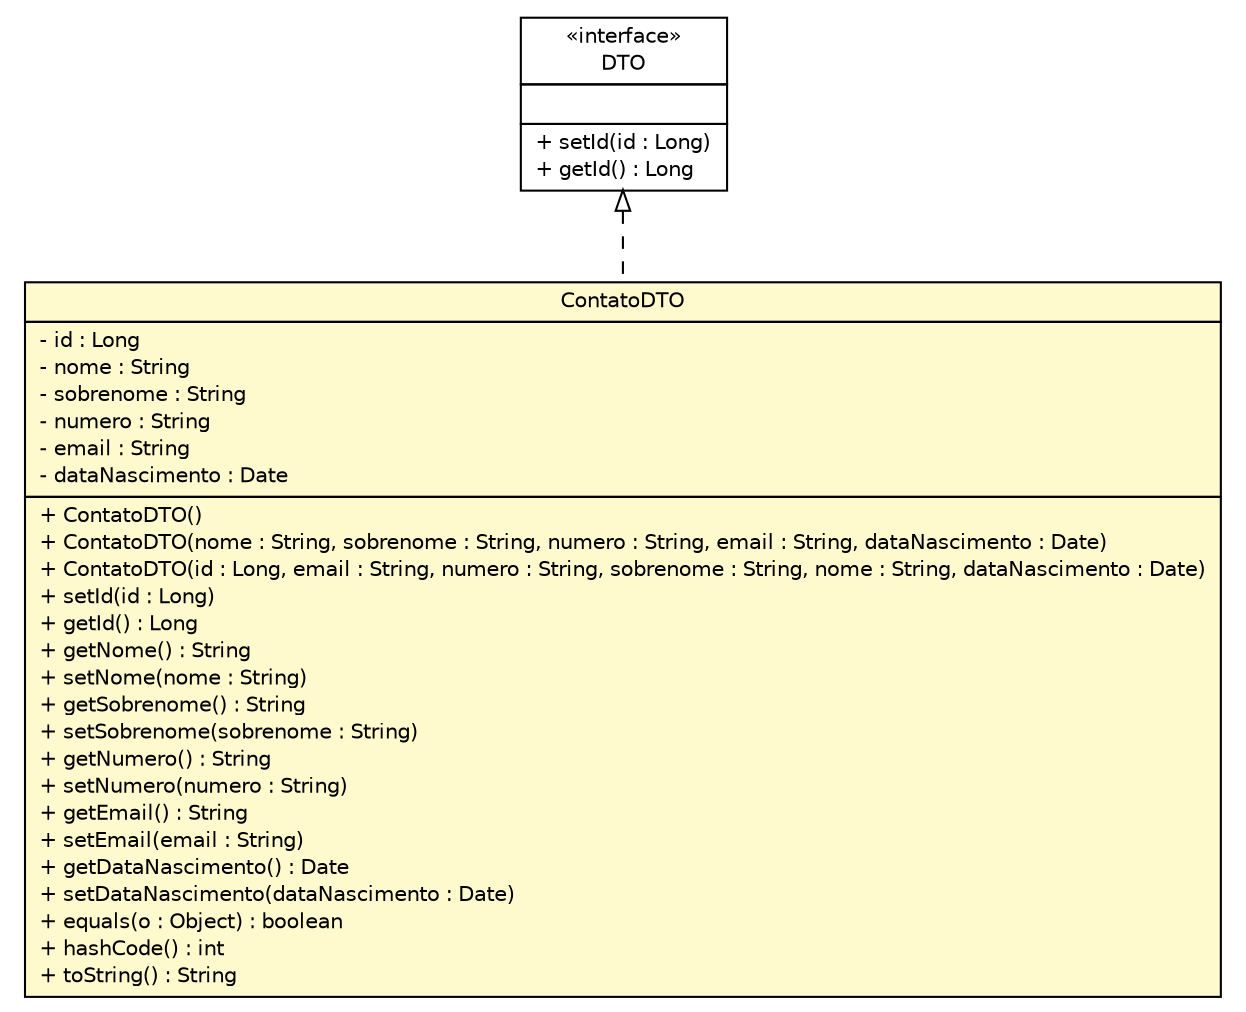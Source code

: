 #!/usr/local/bin/dot
#
# Class diagram 
# Generated by UMLGraph version 5.1 (http://www.umlgraph.org/)
#

digraph G {
	edge [fontname="Helvetica",fontsize=10,labelfontname="Helvetica",labelfontsize=10];
	node [fontname="Helvetica",fontsize=10,shape=plaintext];
	nodesep=0.25;
	ranksep=0.5;
	// br.net.meditec.shared.dto.DTO
	c2231 [label=<<table title="br.net.meditec.shared.dto.DTO" border="0" cellborder="1" cellspacing="0" cellpadding="2" port="p" href="./DTO.html">
		<tr><td><table border="0" cellspacing="0" cellpadding="1">
<tr><td align="center" balign="center"> &#171;interface&#187; </td></tr>
<tr><td align="center" balign="center"> DTO </td></tr>
		</table></td></tr>
		<tr><td><table border="0" cellspacing="0" cellpadding="1">
<tr><td align="left" balign="left">  </td></tr>
		</table></td></tr>
		<tr><td><table border="0" cellspacing="0" cellpadding="1">
<tr><td align="left" balign="left"> + setId(id : Long) </td></tr>
<tr><td align="left" balign="left"> + getId() : Long </td></tr>
		</table></td></tr>
		</table>>, fontname="Helvetica", fontcolor="black", fontsize=10.0];
	// br.net.meditec.shared.dto.ContatoDTO
	c2232 [label=<<table title="br.net.meditec.shared.dto.ContatoDTO" border="0" cellborder="1" cellspacing="0" cellpadding="2" port="p" bgcolor="lemonChiffon" href="./ContatoDTO.html">
		<tr><td><table border="0" cellspacing="0" cellpadding="1">
<tr><td align="center" balign="center"> ContatoDTO </td></tr>
		</table></td></tr>
		<tr><td><table border="0" cellspacing="0" cellpadding="1">
<tr><td align="left" balign="left"> - id : Long </td></tr>
<tr><td align="left" balign="left"> - nome : String </td></tr>
<tr><td align="left" balign="left"> - sobrenome : String </td></tr>
<tr><td align="left" balign="left"> - numero : String </td></tr>
<tr><td align="left" balign="left"> - email : String </td></tr>
<tr><td align="left" balign="left"> - dataNascimento : Date </td></tr>
		</table></td></tr>
		<tr><td><table border="0" cellspacing="0" cellpadding="1">
<tr><td align="left" balign="left"> + ContatoDTO() </td></tr>
<tr><td align="left" balign="left"> + ContatoDTO(nome : String, sobrenome : String, numero : String, email : String, dataNascimento : Date) </td></tr>
<tr><td align="left" balign="left"> + ContatoDTO(id : Long, email : String, numero : String, sobrenome : String, nome : String, dataNascimento : Date) </td></tr>
<tr><td align="left" balign="left"> + setId(id : Long) </td></tr>
<tr><td align="left" balign="left"> + getId() : Long </td></tr>
<tr><td align="left" balign="left"> + getNome() : String </td></tr>
<tr><td align="left" balign="left"> + setNome(nome : String) </td></tr>
<tr><td align="left" balign="left"> + getSobrenome() : String </td></tr>
<tr><td align="left" balign="left"> + setSobrenome(sobrenome : String) </td></tr>
<tr><td align="left" balign="left"> + getNumero() : String </td></tr>
<tr><td align="left" balign="left"> + setNumero(numero : String) </td></tr>
<tr><td align="left" balign="left"> + getEmail() : String </td></tr>
<tr><td align="left" balign="left"> + setEmail(email : String) </td></tr>
<tr><td align="left" balign="left"> + getDataNascimento() : Date </td></tr>
<tr><td align="left" balign="left"> + setDataNascimento(dataNascimento : Date) </td></tr>
<tr><td align="left" balign="left"> + equals(o : Object) : boolean </td></tr>
<tr><td align="left" balign="left"> + hashCode() : int </td></tr>
<tr><td align="left" balign="left"> + toString() : String </td></tr>
		</table></td></tr>
		</table>>, fontname="Helvetica", fontcolor="black", fontsize=10.0];
	//br.net.meditec.shared.dto.ContatoDTO implements br.net.meditec.shared.dto.DTO
	c2231:p -> c2232:p [dir=back,arrowtail=empty,style=dashed];
}

